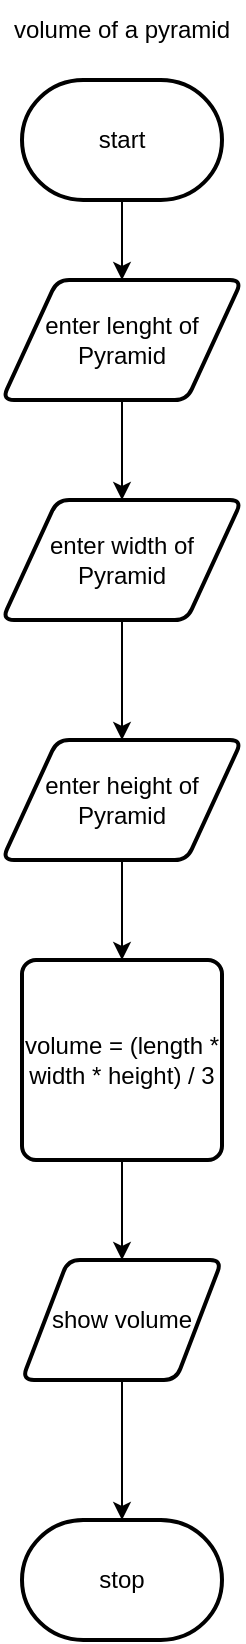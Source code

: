 <mxfile>
    <diagram id="_wc_f9nhy7QP8IdoSXpt" name="Page-1">
        <mxGraphModel dx="594" dy="561" grid="1" gridSize="10" guides="1" tooltips="1" connect="1" arrows="1" fold="1" page="1" pageScale="1" pageWidth="827" pageHeight="1169" math="0" shadow="0">
            <root>
                <mxCell id="0"/>
                <mxCell id="1" parent="0"/>
                <mxCell id="7" value="" style="edgeStyle=none;html=1;" edge="1" parent="1" source="2" target="4">
                    <mxGeometry relative="1" as="geometry"/>
                </mxCell>
                <mxCell id="2" value="start" style="strokeWidth=2;html=1;shape=mxgraph.flowchart.terminator;whiteSpace=wrap;" vertex="1" parent="1">
                    <mxGeometry x="250" y="80" width="100" height="60" as="geometry"/>
                </mxCell>
                <mxCell id="6" value="" style="edgeStyle=none;html=1;entryX=0.5;entryY=0;entryDx=0;entryDy=0;" edge="1" parent="1" source="4" target="13">
                    <mxGeometry relative="1" as="geometry"/>
                </mxCell>
                <mxCell id="4" value="enter lenght of Pyramid" style="shape=parallelogram;html=1;strokeWidth=2;perimeter=parallelogramPerimeter;whiteSpace=wrap;rounded=1;arcSize=12;size=0.23;" vertex="1" parent="1">
                    <mxGeometry x="240" y="180" width="120" height="60" as="geometry"/>
                </mxCell>
                <mxCell id="9" value="" style="edgeStyle=none;html=1;" edge="1" parent="1" source="5" target="8">
                    <mxGeometry relative="1" as="geometry"/>
                </mxCell>
                <mxCell id="5" value="volume = (length * width * height) / 3" style="rounded=1;whiteSpace=wrap;html=1;absoluteArcSize=1;arcSize=14;strokeWidth=2;" vertex="1" parent="1">
                    <mxGeometry x="250" y="520" width="100" height="100" as="geometry"/>
                </mxCell>
                <mxCell id="11" value="" style="edgeStyle=none;html=1;" edge="1" parent="1" source="8" target="10">
                    <mxGeometry relative="1" as="geometry"/>
                </mxCell>
                <mxCell id="8" value="show volume" style="shape=parallelogram;html=1;strokeWidth=2;perimeter=parallelogramPerimeter;whiteSpace=wrap;rounded=1;arcSize=12;size=0.23;" vertex="1" parent="1">
                    <mxGeometry x="250" y="670" width="100" height="60" as="geometry"/>
                </mxCell>
                <mxCell id="10" value="stop" style="strokeWidth=2;html=1;shape=mxgraph.flowchart.terminator;whiteSpace=wrap;" vertex="1" parent="1">
                    <mxGeometry x="250" y="800" width="100" height="60" as="geometry"/>
                </mxCell>
                <mxCell id="12" value="volume of a pyramid" style="text;html=1;strokeColor=none;fillColor=none;align=center;verticalAlign=middle;whiteSpace=wrap;rounded=0;" vertex="1" parent="1">
                    <mxGeometry x="240" y="40" width="120" height="30" as="geometry"/>
                </mxCell>
                <mxCell id="16" value="" style="edgeStyle=none;html=1;" edge="1" parent="1" source="13" target="15">
                    <mxGeometry relative="1" as="geometry"/>
                </mxCell>
                <mxCell id="13" value="enter width of Pyramid" style="shape=parallelogram;html=1;strokeWidth=2;perimeter=parallelogramPerimeter;whiteSpace=wrap;rounded=1;arcSize=12;size=0.23;" vertex="1" parent="1">
                    <mxGeometry x="240" y="290" width="120" height="60" as="geometry"/>
                </mxCell>
                <mxCell id="17" value="" style="edgeStyle=none;html=1;" edge="1" parent="1" source="15" target="5">
                    <mxGeometry relative="1" as="geometry"/>
                </mxCell>
                <mxCell id="15" value="enter height of Pyramid" style="shape=parallelogram;html=1;strokeWidth=2;perimeter=parallelogramPerimeter;whiteSpace=wrap;rounded=1;arcSize=12;size=0.23;" vertex="1" parent="1">
                    <mxGeometry x="240" y="410" width="120" height="60" as="geometry"/>
                </mxCell>
            </root>
        </mxGraphModel>
    </diagram>
</mxfile>
